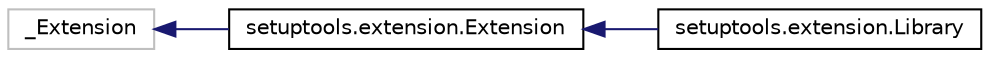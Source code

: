 digraph "Graphical Class Hierarchy"
{
 // LATEX_PDF_SIZE
  edge [fontname="Helvetica",fontsize="10",labelfontname="Helvetica",labelfontsize="10"];
  node [fontname="Helvetica",fontsize="10",shape=record];
  rankdir="LR";
  Node358 [label="_Extension",height=0.2,width=0.4,color="grey75", fillcolor="white", style="filled",tooltip=" "];
  Node358 -> Node0 [dir="back",color="midnightblue",fontsize="10",style="solid",fontname="Helvetica"];
  Node0 [label="setuptools.extension.Extension",height=0.2,width=0.4,color="black", fillcolor="white", style="filled",URL="$classsetuptools_1_1extension_1_1Extension.html",tooltip=" "];
  Node0 -> Node1 [dir="back",color="midnightblue",fontsize="10",style="solid",fontname="Helvetica"];
  Node1 [label="setuptools.extension.Library",height=0.2,width=0.4,color="black", fillcolor="white", style="filled",URL="$classsetuptools_1_1extension_1_1Library.html",tooltip=" "];
}
